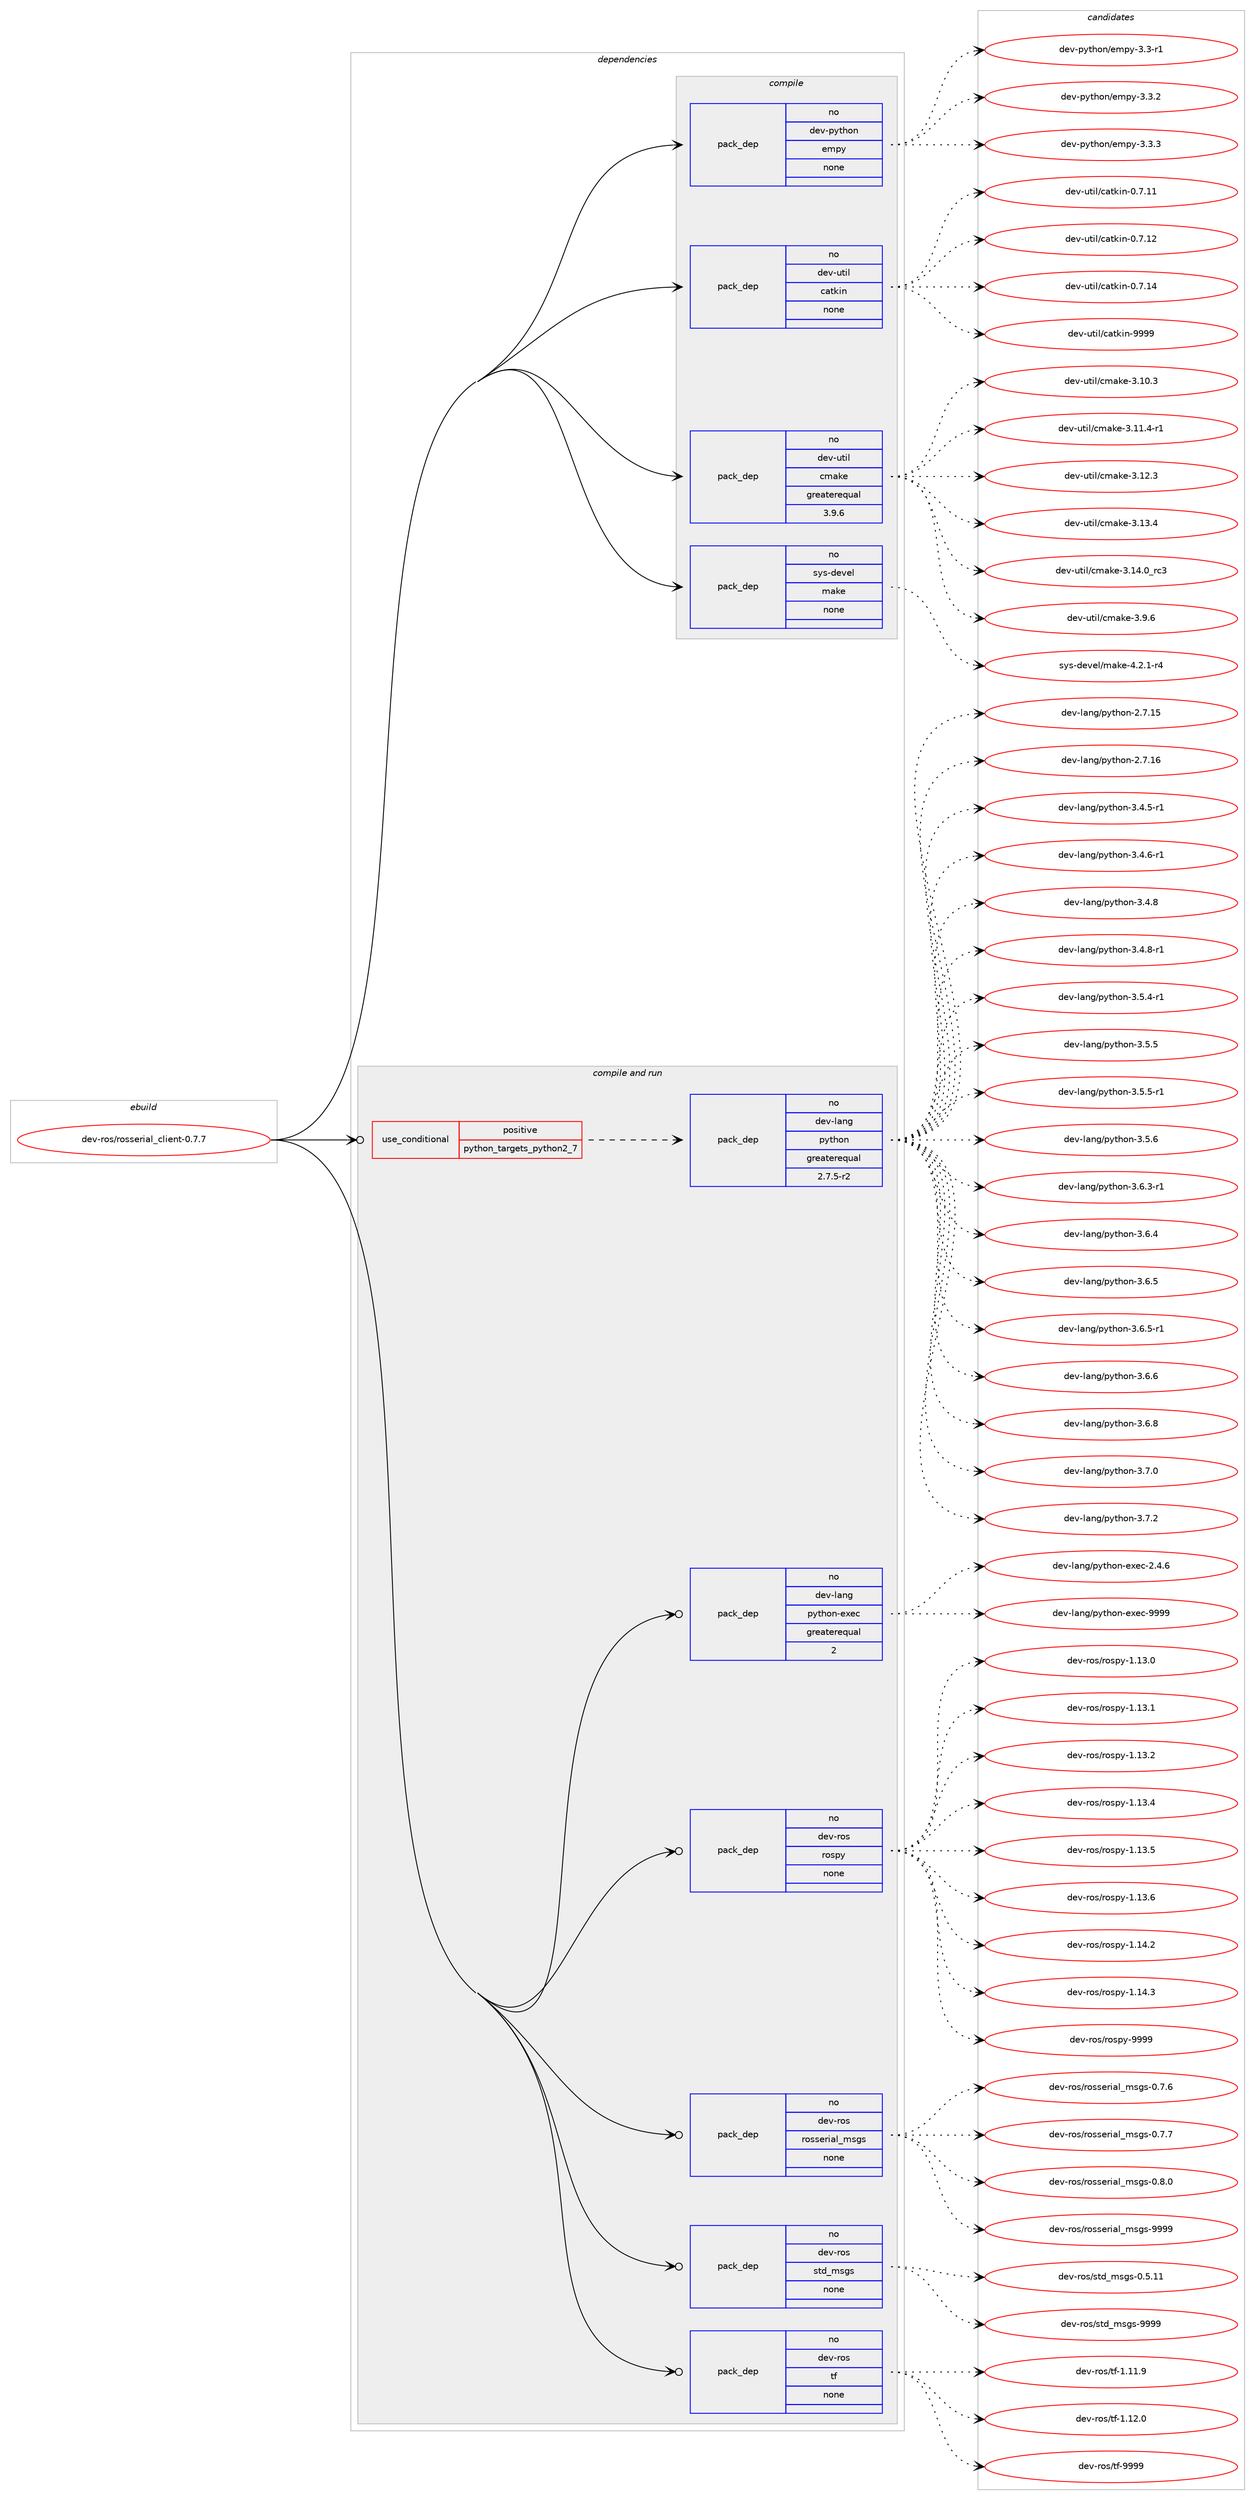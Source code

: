 digraph prolog {

# *************
# Graph options
# *************

newrank=true;
concentrate=true;
compound=true;
graph [rankdir=LR,fontname=Helvetica,fontsize=10,ranksep=1.5];#, ranksep=2.5, nodesep=0.2];
edge  [arrowhead=vee];
node  [fontname=Helvetica,fontsize=10];

# **********
# The ebuild
# **********

subgraph cluster_leftcol {
color=gray;
rank=same;
label=<<i>ebuild</i>>;
id [label="dev-ros/rosserial_client-0.7.7", color=red, width=4, href="../dev-ros/rosserial_client-0.7.7.svg"];
}

# ****************
# The dependencies
# ****************

subgraph cluster_midcol {
color=gray;
label=<<i>dependencies</i>>;
subgraph cluster_compile {
fillcolor="#eeeeee";
style=filled;
label=<<i>compile</i>>;
subgraph pack1053610 {
dependency1467238 [label=<<TABLE BORDER="0" CELLBORDER="1" CELLSPACING="0" CELLPADDING="4" WIDTH="220"><TR><TD ROWSPAN="6" CELLPADDING="30">pack_dep</TD></TR><TR><TD WIDTH="110">no</TD></TR><TR><TD>dev-python</TD></TR><TR><TD>empy</TD></TR><TR><TD>none</TD></TR><TR><TD></TD></TR></TABLE>>, shape=none, color=blue];
}
id:e -> dependency1467238:w [weight=20,style="solid",arrowhead="vee"];
subgraph pack1053611 {
dependency1467239 [label=<<TABLE BORDER="0" CELLBORDER="1" CELLSPACING="0" CELLPADDING="4" WIDTH="220"><TR><TD ROWSPAN="6" CELLPADDING="30">pack_dep</TD></TR><TR><TD WIDTH="110">no</TD></TR><TR><TD>dev-util</TD></TR><TR><TD>catkin</TD></TR><TR><TD>none</TD></TR><TR><TD></TD></TR></TABLE>>, shape=none, color=blue];
}
id:e -> dependency1467239:w [weight=20,style="solid",arrowhead="vee"];
subgraph pack1053612 {
dependency1467240 [label=<<TABLE BORDER="0" CELLBORDER="1" CELLSPACING="0" CELLPADDING="4" WIDTH="220"><TR><TD ROWSPAN="6" CELLPADDING="30">pack_dep</TD></TR><TR><TD WIDTH="110">no</TD></TR><TR><TD>dev-util</TD></TR><TR><TD>cmake</TD></TR><TR><TD>greaterequal</TD></TR><TR><TD>3.9.6</TD></TR></TABLE>>, shape=none, color=blue];
}
id:e -> dependency1467240:w [weight=20,style="solid",arrowhead="vee"];
subgraph pack1053613 {
dependency1467241 [label=<<TABLE BORDER="0" CELLBORDER="1" CELLSPACING="0" CELLPADDING="4" WIDTH="220"><TR><TD ROWSPAN="6" CELLPADDING="30">pack_dep</TD></TR><TR><TD WIDTH="110">no</TD></TR><TR><TD>sys-devel</TD></TR><TR><TD>make</TD></TR><TR><TD>none</TD></TR><TR><TD></TD></TR></TABLE>>, shape=none, color=blue];
}
id:e -> dependency1467241:w [weight=20,style="solid",arrowhead="vee"];
}
subgraph cluster_compileandrun {
fillcolor="#eeeeee";
style=filled;
label=<<i>compile and run</i>>;
subgraph cond390238 {
dependency1467242 [label=<<TABLE BORDER="0" CELLBORDER="1" CELLSPACING="0" CELLPADDING="4"><TR><TD ROWSPAN="3" CELLPADDING="10">use_conditional</TD></TR><TR><TD>positive</TD></TR><TR><TD>python_targets_python2_7</TD></TR></TABLE>>, shape=none, color=red];
subgraph pack1053614 {
dependency1467243 [label=<<TABLE BORDER="0" CELLBORDER="1" CELLSPACING="0" CELLPADDING="4" WIDTH="220"><TR><TD ROWSPAN="6" CELLPADDING="30">pack_dep</TD></TR><TR><TD WIDTH="110">no</TD></TR><TR><TD>dev-lang</TD></TR><TR><TD>python</TD></TR><TR><TD>greaterequal</TD></TR><TR><TD>2.7.5-r2</TD></TR></TABLE>>, shape=none, color=blue];
}
dependency1467242:e -> dependency1467243:w [weight=20,style="dashed",arrowhead="vee"];
}
id:e -> dependency1467242:w [weight=20,style="solid",arrowhead="odotvee"];
subgraph pack1053615 {
dependency1467244 [label=<<TABLE BORDER="0" CELLBORDER="1" CELLSPACING="0" CELLPADDING="4" WIDTH="220"><TR><TD ROWSPAN="6" CELLPADDING="30">pack_dep</TD></TR><TR><TD WIDTH="110">no</TD></TR><TR><TD>dev-lang</TD></TR><TR><TD>python-exec</TD></TR><TR><TD>greaterequal</TD></TR><TR><TD>2</TD></TR></TABLE>>, shape=none, color=blue];
}
id:e -> dependency1467244:w [weight=20,style="solid",arrowhead="odotvee"];
subgraph pack1053616 {
dependency1467245 [label=<<TABLE BORDER="0" CELLBORDER="1" CELLSPACING="0" CELLPADDING="4" WIDTH="220"><TR><TD ROWSPAN="6" CELLPADDING="30">pack_dep</TD></TR><TR><TD WIDTH="110">no</TD></TR><TR><TD>dev-ros</TD></TR><TR><TD>rospy</TD></TR><TR><TD>none</TD></TR><TR><TD></TD></TR></TABLE>>, shape=none, color=blue];
}
id:e -> dependency1467245:w [weight=20,style="solid",arrowhead="odotvee"];
subgraph pack1053617 {
dependency1467246 [label=<<TABLE BORDER="0" CELLBORDER="1" CELLSPACING="0" CELLPADDING="4" WIDTH="220"><TR><TD ROWSPAN="6" CELLPADDING="30">pack_dep</TD></TR><TR><TD WIDTH="110">no</TD></TR><TR><TD>dev-ros</TD></TR><TR><TD>rosserial_msgs</TD></TR><TR><TD>none</TD></TR><TR><TD></TD></TR></TABLE>>, shape=none, color=blue];
}
id:e -> dependency1467246:w [weight=20,style="solid",arrowhead="odotvee"];
subgraph pack1053618 {
dependency1467247 [label=<<TABLE BORDER="0" CELLBORDER="1" CELLSPACING="0" CELLPADDING="4" WIDTH="220"><TR><TD ROWSPAN="6" CELLPADDING="30">pack_dep</TD></TR><TR><TD WIDTH="110">no</TD></TR><TR><TD>dev-ros</TD></TR><TR><TD>std_msgs</TD></TR><TR><TD>none</TD></TR><TR><TD></TD></TR></TABLE>>, shape=none, color=blue];
}
id:e -> dependency1467247:w [weight=20,style="solid",arrowhead="odotvee"];
subgraph pack1053619 {
dependency1467248 [label=<<TABLE BORDER="0" CELLBORDER="1" CELLSPACING="0" CELLPADDING="4" WIDTH="220"><TR><TD ROWSPAN="6" CELLPADDING="30">pack_dep</TD></TR><TR><TD WIDTH="110">no</TD></TR><TR><TD>dev-ros</TD></TR><TR><TD>tf</TD></TR><TR><TD>none</TD></TR><TR><TD></TD></TR></TABLE>>, shape=none, color=blue];
}
id:e -> dependency1467248:w [weight=20,style="solid",arrowhead="odotvee"];
}
subgraph cluster_run {
fillcolor="#eeeeee";
style=filled;
label=<<i>run</i>>;
}
}

# **************
# The candidates
# **************

subgraph cluster_choices {
rank=same;
color=gray;
label=<<i>candidates</i>>;

subgraph choice1053610 {
color=black;
nodesep=1;
choice1001011184511212111610411111047101109112121455146514511449 [label="dev-python/empy-3.3-r1", color=red, width=4,href="../dev-python/empy-3.3-r1.svg"];
choice1001011184511212111610411111047101109112121455146514650 [label="dev-python/empy-3.3.2", color=red, width=4,href="../dev-python/empy-3.3.2.svg"];
choice1001011184511212111610411111047101109112121455146514651 [label="dev-python/empy-3.3.3", color=red, width=4,href="../dev-python/empy-3.3.3.svg"];
dependency1467238:e -> choice1001011184511212111610411111047101109112121455146514511449:w [style=dotted,weight="100"];
dependency1467238:e -> choice1001011184511212111610411111047101109112121455146514650:w [style=dotted,weight="100"];
dependency1467238:e -> choice1001011184511212111610411111047101109112121455146514651:w [style=dotted,weight="100"];
}
subgraph choice1053611 {
color=black;
nodesep=1;
choice1001011184511711610510847999711610710511045484655464949 [label="dev-util/catkin-0.7.11", color=red, width=4,href="../dev-util/catkin-0.7.11.svg"];
choice1001011184511711610510847999711610710511045484655464950 [label="dev-util/catkin-0.7.12", color=red, width=4,href="../dev-util/catkin-0.7.12.svg"];
choice1001011184511711610510847999711610710511045484655464952 [label="dev-util/catkin-0.7.14", color=red, width=4,href="../dev-util/catkin-0.7.14.svg"];
choice100101118451171161051084799971161071051104557575757 [label="dev-util/catkin-9999", color=red, width=4,href="../dev-util/catkin-9999.svg"];
dependency1467239:e -> choice1001011184511711610510847999711610710511045484655464949:w [style=dotted,weight="100"];
dependency1467239:e -> choice1001011184511711610510847999711610710511045484655464950:w [style=dotted,weight="100"];
dependency1467239:e -> choice1001011184511711610510847999711610710511045484655464952:w [style=dotted,weight="100"];
dependency1467239:e -> choice100101118451171161051084799971161071051104557575757:w [style=dotted,weight="100"];
}
subgraph choice1053612 {
color=black;
nodesep=1;
choice1001011184511711610510847991099710710145514649484651 [label="dev-util/cmake-3.10.3", color=red, width=4,href="../dev-util/cmake-3.10.3.svg"];
choice10010111845117116105108479910997107101455146494946524511449 [label="dev-util/cmake-3.11.4-r1", color=red, width=4,href="../dev-util/cmake-3.11.4-r1.svg"];
choice1001011184511711610510847991099710710145514649504651 [label="dev-util/cmake-3.12.3", color=red, width=4,href="../dev-util/cmake-3.12.3.svg"];
choice1001011184511711610510847991099710710145514649514652 [label="dev-util/cmake-3.13.4", color=red, width=4,href="../dev-util/cmake-3.13.4.svg"];
choice1001011184511711610510847991099710710145514649524648951149951 [label="dev-util/cmake-3.14.0_rc3", color=red, width=4,href="../dev-util/cmake-3.14.0_rc3.svg"];
choice10010111845117116105108479910997107101455146574654 [label="dev-util/cmake-3.9.6", color=red, width=4,href="../dev-util/cmake-3.9.6.svg"];
dependency1467240:e -> choice1001011184511711610510847991099710710145514649484651:w [style=dotted,weight="100"];
dependency1467240:e -> choice10010111845117116105108479910997107101455146494946524511449:w [style=dotted,weight="100"];
dependency1467240:e -> choice1001011184511711610510847991099710710145514649504651:w [style=dotted,weight="100"];
dependency1467240:e -> choice1001011184511711610510847991099710710145514649514652:w [style=dotted,weight="100"];
dependency1467240:e -> choice1001011184511711610510847991099710710145514649524648951149951:w [style=dotted,weight="100"];
dependency1467240:e -> choice10010111845117116105108479910997107101455146574654:w [style=dotted,weight="100"];
}
subgraph choice1053613 {
color=black;
nodesep=1;
choice1151211154510010111810110847109971071014552465046494511452 [label="sys-devel/make-4.2.1-r4", color=red, width=4,href="../sys-devel/make-4.2.1-r4.svg"];
dependency1467241:e -> choice1151211154510010111810110847109971071014552465046494511452:w [style=dotted,weight="100"];
}
subgraph choice1053614 {
color=black;
nodesep=1;
choice10010111845108971101034711212111610411111045504655464953 [label="dev-lang/python-2.7.15", color=red, width=4,href="../dev-lang/python-2.7.15.svg"];
choice10010111845108971101034711212111610411111045504655464954 [label="dev-lang/python-2.7.16", color=red, width=4,href="../dev-lang/python-2.7.16.svg"];
choice1001011184510897110103471121211161041111104551465246534511449 [label="dev-lang/python-3.4.5-r1", color=red, width=4,href="../dev-lang/python-3.4.5-r1.svg"];
choice1001011184510897110103471121211161041111104551465246544511449 [label="dev-lang/python-3.4.6-r1", color=red, width=4,href="../dev-lang/python-3.4.6-r1.svg"];
choice100101118451089711010347112121116104111110455146524656 [label="dev-lang/python-3.4.8", color=red, width=4,href="../dev-lang/python-3.4.8.svg"];
choice1001011184510897110103471121211161041111104551465246564511449 [label="dev-lang/python-3.4.8-r1", color=red, width=4,href="../dev-lang/python-3.4.8-r1.svg"];
choice1001011184510897110103471121211161041111104551465346524511449 [label="dev-lang/python-3.5.4-r1", color=red, width=4,href="../dev-lang/python-3.5.4-r1.svg"];
choice100101118451089711010347112121116104111110455146534653 [label="dev-lang/python-3.5.5", color=red, width=4,href="../dev-lang/python-3.5.5.svg"];
choice1001011184510897110103471121211161041111104551465346534511449 [label="dev-lang/python-3.5.5-r1", color=red, width=4,href="../dev-lang/python-3.5.5-r1.svg"];
choice100101118451089711010347112121116104111110455146534654 [label="dev-lang/python-3.5.6", color=red, width=4,href="../dev-lang/python-3.5.6.svg"];
choice1001011184510897110103471121211161041111104551465446514511449 [label="dev-lang/python-3.6.3-r1", color=red, width=4,href="../dev-lang/python-3.6.3-r1.svg"];
choice100101118451089711010347112121116104111110455146544652 [label="dev-lang/python-3.6.4", color=red, width=4,href="../dev-lang/python-3.6.4.svg"];
choice100101118451089711010347112121116104111110455146544653 [label="dev-lang/python-3.6.5", color=red, width=4,href="../dev-lang/python-3.6.5.svg"];
choice1001011184510897110103471121211161041111104551465446534511449 [label="dev-lang/python-3.6.5-r1", color=red, width=4,href="../dev-lang/python-3.6.5-r1.svg"];
choice100101118451089711010347112121116104111110455146544654 [label="dev-lang/python-3.6.6", color=red, width=4,href="../dev-lang/python-3.6.6.svg"];
choice100101118451089711010347112121116104111110455146544656 [label="dev-lang/python-3.6.8", color=red, width=4,href="../dev-lang/python-3.6.8.svg"];
choice100101118451089711010347112121116104111110455146554648 [label="dev-lang/python-3.7.0", color=red, width=4,href="../dev-lang/python-3.7.0.svg"];
choice100101118451089711010347112121116104111110455146554650 [label="dev-lang/python-3.7.2", color=red, width=4,href="../dev-lang/python-3.7.2.svg"];
dependency1467243:e -> choice10010111845108971101034711212111610411111045504655464953:w [style=dotted,weight="100"];
dependency1467243:e -> choice10010111845108971101034711212111610411111045504655464954:w [style=dotted,weight="100"];
dependency1467243:e -> choice1001011184510897110103471121211161041111104551465246534511449:w [style=dotted,weight="100"];
dependency1467243:e -> choice1001011184510897110103471121211161041111104551465246544511449:w [style=dotted,weight="100"];
dependency1467243:e -> choice100101118451089711010347112121116104111110455146524656:w [style=dotted,weight="100"];
dependency1467243:e -> choice1001011184510897110103471121211161041111104551465246564511449:w [style=dotted,weight="100"];
dependency1467243:e -> choice1001011184510897110103471121211161041111104551465346524511449:w [style=dotted,weight="100"];
dependency1467243:e -> choice100101118451089711010347112121116104111110455146534653:w [style=dotted,weight="100"];
dependency1467243:e -> choice1001011184510897110103471121211161041111104551465346534511449:w [style=dotted,weight="100"];
dependency1467243:e -> choice100101118451089711010347112121116104111110455146534654:w [style=dotted,weight="100"];
dependency1467243:e -> choice1001011184510897110103471121211161041111104551465446514511449:w [style=dotted,weight="100"];
dependency1467243:e -> choice100101118451089711010347112121116104111110455146544652:w [style=dotted,weight="100"];
dependency1467243:e -> choice100101118451089711010347112121116104111110455146544653:w [style=dotted,weight="100"];
dependency1467243:e -> choice1001011184510897110103471121211161041111104551465446534511449:w [style=dotted,weight="100"];
dependency1467243:e -> choice100101118451089711010347112121116104111110455146544654:w [style=dotted,weight="100"];
dependency1467243:e -> choice100101118451089711010347112121116104111110455146544656:w [style=dotted,weight="100"];
dependency1467243:e -> choice100101118451089711010347112121116104111110455146554648:w [style=dotted,weight="100"];
dependency1467243:e -> choice100101118451089711010347112121116104111110455146554650:w [style=dotted,weight="100"];
}
subgraph choice1053615 {
color=black;
nodesep=1;
choice1001011184510897110103471121211161041111104510112010199455046524654 [label="dev-lang/python-exec-2.4.6", color=red, width=4,href="../dev-lang/python-exec-2.4.6.svg"];
choice10010111845108971101034711212111610411111045101120101994557575757 [label="dev-lang/python-exec-9999", color=red, width=4,href="../dev-lang/python-exec-9999.svg"];
dependency1467244:e -> choice1001011184510897110103471121211161041111104510112010199455046524654:w [style=dotted,weight="100"];
dependency1467244:e -> choice10010111845108971101034711212111610411111045101120101994557575757:w [style=dotted,weight="100"];
}
subgraph choice1053616 {
color=black;
nodesep=1;
choice100101118451141111154711411111511212145494649514648 [label="dev-ros/rospy-1.13.0", color=red, width=4,href="../dev-ros/rospy-1.13.0.svg"];
choice100101118451141111154711411111511212145494649514649 [label="dev-ros/rospy-1.13.1", color=red, width=4,href="../dev-ros/rospy-1.13.1.svg"];
choice100101118451141111154711411111511212145494649514650 [label="dev-ros/rospy-1.13.2", color=red, width=4,href="../dev-ros/rospy-1.13.2.svg"];
choice100101118451141111154711411111511212145494649514652 [label="dev-ros/rospy-1.13.4", color=red, width=4,href="../dev-ros/rospy-1.13.4.svg"];
choice100101118451141111154711411111511212145494649514653 [label="dev-ros/rospy-1.13.5", color=red, width=4,href="../dev-ros/rospy-1.13.5.svg"];
choice100101118451141111154711411111511212145494649514654 [label="dev-ros/rospy-1.13.6", color=red, width=4,href="../dev-ros/rospy-1.13.6.svg"];
choice100101118451141111154711411111511212145494649524650 [label="dev-ros/rospy-1.14.2", color=red, width=4,href="../dev-ros/rospy-1.14.2.svg"];
choice100101118451141111154711411111511212145494649524651 [label="dev-ros/rospy-1.14.3", color=red, width=4,href="../dev-ros/rospy-1.14.3.svg"];
choice10010111845114111115471141111151121214557575757 [label="dev-ros/rospy-9999", color=red, width=4,href="../dev-ros/rospy-9999.svg"];
dependency1467245:e -> choice100101118451141111154711411111511212145494649514648:w [style=dotted,weight="100"];
dependency1467245:e -> choice100101118451141111154711411111511212145494649514649:w [style=dotted,weight="100"];
dependency1467245:e -> choice100101118451141111154711411111511212145494649514650:w [style=dotted,weight="100"];
dependency1467245:e -> choice100101118451141111154711411111511212145494649514652:w [style=dotted,weight="100"];
dependency1467245:e -> choice100101118451141111154711411111511212145494649514653:w [style=dotted,weight="100"];
dependency1467245:e -> choice100101118451141111154711411111511212145494649514654:w [style=dotted,weight="100"];
dependency1467245:e -> choice100101118451141111154711411111511212145494649524650:w [style=dotted,weight="100"];
dependency1467245:e -> choice100101118451141111154711411111511212145494649524651:w [style=dotted,weight="100"];
dependency1467245:e -> choice10010111845114111115471141111151121214557575757:w [style=dotted,weight="100"];
}
subgraph choice1053617 {
color=black;
nodesep=1;
choice10010111845114111115471141111151151011141059710895109115103115454846554654 [label="dev-ros/rosserial_msgs-0.7.6", color=red, width=4,href="../dev-ros/rosserial_msgs-0.7.6.svg"];
choice10010111845114111115471141111151151011141059710895109115103115454846554655 [label="dev-ros/rosserial_msgs-0.7.7", color=red, width=4,href="../dev-ros/rosserial_msgs-0.7.7.svg"];
choice10010111845114111115471141111151151011141059710895109115103115454846564648 [label="dev-ros/rosserial_msgs-0.8.0", color=red, width=4,href="../dev-ros/rosserial_msgs-0.8.0.svg"];
choice100101118451141111154711411111511510111410597108951091151031154557575757 [label="dev-ros/rosserial_msgs-9999", color=red, width=4,href="../dev-ros/rosserial_msgs-9999.svg"];
dependency1467246:e -> choice10010111845114111115471141111151151011141059710895109115103115454846554654:w [style=dotted,weight="100"];
dependency1467246:e -> choice10010111845114111115471141111151151011141059710895109115103115454846554655:w [style=dotted,weight="100"];
dependency1467246:e -> choice10010111845114111115471141111151151011141059710895109115103115454846564648:w [style=dotted,weight="100"];
dependency1467246:e -> choice100101118451141111154711411111511510111410597108951091151031154557575757:w [style=dotted,weight="100"];
}
subgraph choice1053618 {
color=black;
nodesep=1;
choice10010111845114111115471151161009510911510311545484653464949 [label="dev-ros/std_msgs-0.5.11", color=red, width=4,href="../dev-ros/std_msgs-0.5.11.svg"];
choice1001011184511411111547115116100951091151031154557575757 [label="dev-ros/std_msgs-9999", color=red, width=4,href="../dev-ros/std_msgs-9999.svg"];
dependency1467247:e -> choice10010111845114111115471151161009510911510311545484653464949:w [style=dotted,weight="100"];
dependency1467247:e -> choice1001011184511411111547115116100951091151031154557575757:w [style=dotted,weight="100"];
}
subgraph choice1053619 {
color=black;
nodesep=1;
choice100101118451141111154711610245494649494657 [label="dev-ros/tf-1.11.9", color=red, width=4,href="../dev-ros/tf-1.11.9.svg"];
choice100101118451141111154711610245494649504648 [label="dev-ros/tf-1.12.0", color=red, width=4,href="../dev-ros/tf-1.12.0.svg"];
choice10010111845114111115471161024557575757 [label="dev-ros/tf-9999", color=red, width=4,href="../dev-ros/tf-9999.svg"];
dependency1467248:e -> choice100101118451141111154711610245494649494657:w [style=dotted,weight="100"];
dependency1467248:e -> choice100101118451141111154711610245494649504648:w [style=dotted,weight="100"];
dependency1467248:e -> choice10010111845114111115471161024557575757:w [style=dotted,weight="100"];
}
}

}
